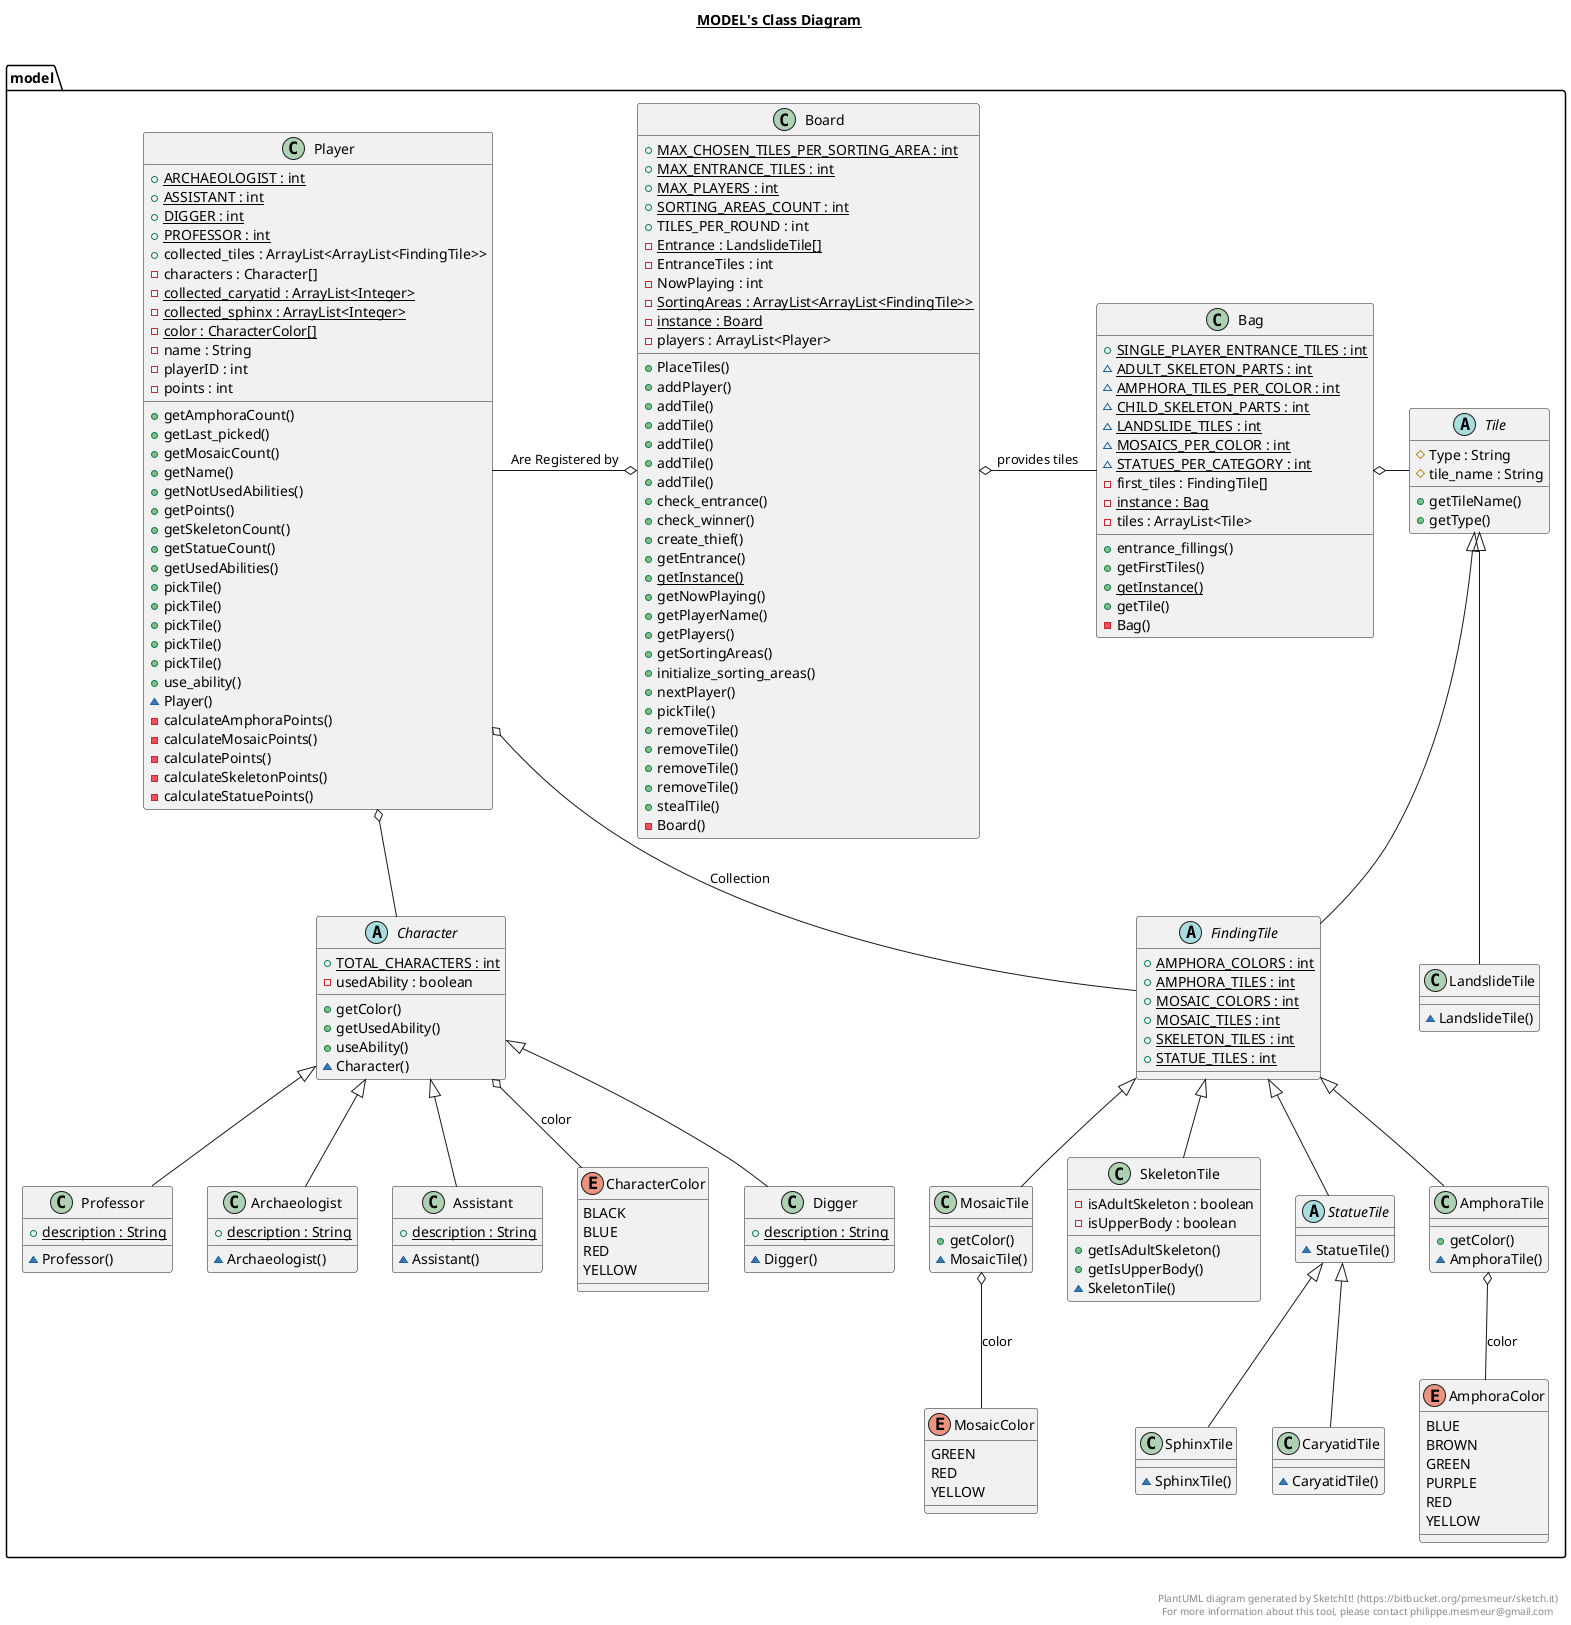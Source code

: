 @startuml

title __MODEL's Class Diagram__\n

  namespace model {
      enum AmphoraColor {
        BLUE
        BROWN
        GREEN
        PURPLE
        RED
        YELLOW
     }
  }
  

  namespace model {
      class model.AmphoraTile {
          + getColor()
          ~ AmphoraTile()
      }
    }
  

  namespace model {
      class model.Archaeologist {
          {static} + description : String
          ~ Archaeologist()
      }

  }
  

  namespace model {
      class model.Assistant {
          {static} + description : String
          ~ Assistant()
      }

  }
  

  namespace model {
      class model.Bag {
          {static} + SINGLE_PLAYER_ENTRANCE_TILES : int
          {static} ~ ADULT_SKELETON_PARTS : int
          {static} ~ AMPHORA_TILES_PER_COLOR : int
          {static} ~ CHILD_SKELETON_PARTS : int
          {static} ~ LANDSLIDE_TILES : int
          {static} ~ MOSAICS_PER_COLOR : int
          {static} ~ STATUES_PER_CATEGORY : int
          - first_tiles : FindingTile[]
          {static} - instance : Bag
          - tiles : ArrayList<Tile>
          + entrance_fillings()
          + getFirstTiles()
          {static} + getInstance()
          + getTile()
          - Bag()
      }

  }
  

  namespace model {
      class model.Board {
          {static} + MAX_CHOSEN_TILES_PER_SORTING_AREA : int
          {static} + MAX_ENTRANCE_TILES : int
          {static} + MAX_PLAYERS : int
          {static} + SORTING_AREAS_COUNT : int
          + TILES_PER_ROUND : int
          {static} - Entrance : LandslideTile[]
          - EntranceTiles : int
          - NowPlaying : int
          {static} - SortingAreas : ArrayList<ArrayList<FindingTile>>
          {static} - instance : Board
          - players : ArrayList<Player>
          + PlaceTiles()
          + addPlayer()
          + addTile()
          + addTile()
          + addTile()
          + addTile()
          + addTile()
          + check_entrance()
          + check_winner()
          + create_thief()
          + getEntrance()
          {static} + getInstance()
          + getNowPlaying()
          + getPlayerName()
          + getPlayers()
          + getSortingAreas()
          + initialize_sorting_areas()
          + nextPlayer()
          + pickTile()
          + removeTile()
          + removeTile()
          + removeTile()
          + removeTile()
          + stealTile()
          - Board()
      }
  }
  

  namespace model {
      class model.CaryatidTile {
          ~ CaryatidTile()
      }

  }
  

  namespace model {
      abstract class model.Character {
          {static} + TOTAL_CHARACTERS : int
          - usedAbility : boolean
          + getColor()
          + getUsedAbility()
          + useAbility()
          ~ Character()
      }

  }
  

  namespace model {
      enum CharacterColor {
        BLACK
        BLUE
        RED
        YELLOW
      }

  }
  

  namespace model {
      class model.Digger {
          {static} + description : String
          ~ Digger()
      }

  }
  

  namespace model {
      abstract class model.FindingTile {
          {static} + AMPHORA_COLORS : int
          {static} + AMPHORA_TILES : int
          {static} + MOSAIC_COLORS : int
          {static} + MOSAIC_TILES : int
          {static} + SKELETON_TILES : int
          {static} + STATUE_TILES : int
      }

  }
  


  namespace model {
      class model.LandslideTile {
          ~ LandslideTile()
      }

  }
  

  namespace model {
      enum MosaicColor {
        GREEN
        RED
        YELLOW
      }

  }
  

  namespace model {
      class model.MosaicTile {
          + getColor()
          ~ MosaicTile()
      }

  }

  

  namespace model {
      class model.Player {
          {static} + ARCHAEOLOGIST : int
          {static} + ASSISTANT : int
          {static} + DIGGER : int
          {static} + PROFESSOR : int
          + collected_tiles : ArrayList<ArrayList<FindingTile>>
          - characters : Character[]
          {static} - collected_caryatid : ArrayList<Integer>
          {static} - collected_sphinx : ArrayList<Integer>
          {static} - color : CharacterColor[]
          - name : String
          - playerID : int
          - points : int
          + getAmphoraCount()
          + getLast_picked()
          + getMosaicCount()
          + getName()
          + getNotUsedAbilities()
          + getPoints()
          + getSkeletonCount()
          + getStatueCount()
          + getUsedAbilities()
          + pickTile()
          + pickTile()
          + pickTile()
          + pickTile()
          + pickTile()
          + use_ability()
          ~ Player()
          - calculateAmphoraPoints()
          - calculateMosaicPoints()
          - calculatePoints()
          - calculateSkeletonPoints()
          - calculateStatuePoints()
      }

  }
  

  namespace model {
      class model.Professor {
          {static} + description : String
          ~ Professor()
      }
  }
  

  namespace model {
      class model.SkeletonTile {
          - isAdultSkeleton : boolean
          - isUpperBody : boolean
          + getIsAdultSkeleton()
          + getIsUpperBody()
          ~ SkeletonTile()
      }

  }
  

  namespace model {
      class model.SphinxTile {
          ~ SphinxTile()
      }

  }
  

  namespace model {
      abstract class model.StatueTile {
          ~ StatueTile()
      }

  }
  

  namespace model {
      abstract class model.Tile {
          # Type : String
          # tile_name : String
          + getTileName()
          + getType()
      }

  }
  


  

  model.AmphoraTile -up-|> model.FindingTile
  model.AmphoraTile o-- model.AmphoraColor : color
  model.Archaeologist -up-|> model.Character
  model.Assistant -up-|> model.Character
  model.Board o-left- model.Player : Are Registered by
  model.Bag o-right- model.Tile
  model.Board o-right- model.Bag : provides tiles
  model.CaryatidTile -up-|> model.StatueTile
  model.Character o-- model.CharacterColor : color
  model.Digger -up-|> model.Character
  model.FindingTile -up-|> model.Tile
  model.LandslideTile -up-|> model.Tile
  model.MosaicTile -up-|> model.FindingTile
  model.MosaicTile o-- model.MosaicColor : color
  model.Player o-- model.FindingTile : Collection
  model.Player o-- model.Character
  model.Professor -up-|> model.Character
  model.SkeletonTile -up-|> model.FindingTile
  model.SphinxTile -up-|> model.StatueTile
  model.StatueTile -up-|> model.FindingTile


right footer


PlantUML diagram generated by SketchIt! (https://bitbucket.org/pmesmeur/sketch.it)
For more information about this tool, please contact philippe.mesmeur@gmail.com
endfooter

@enduml
